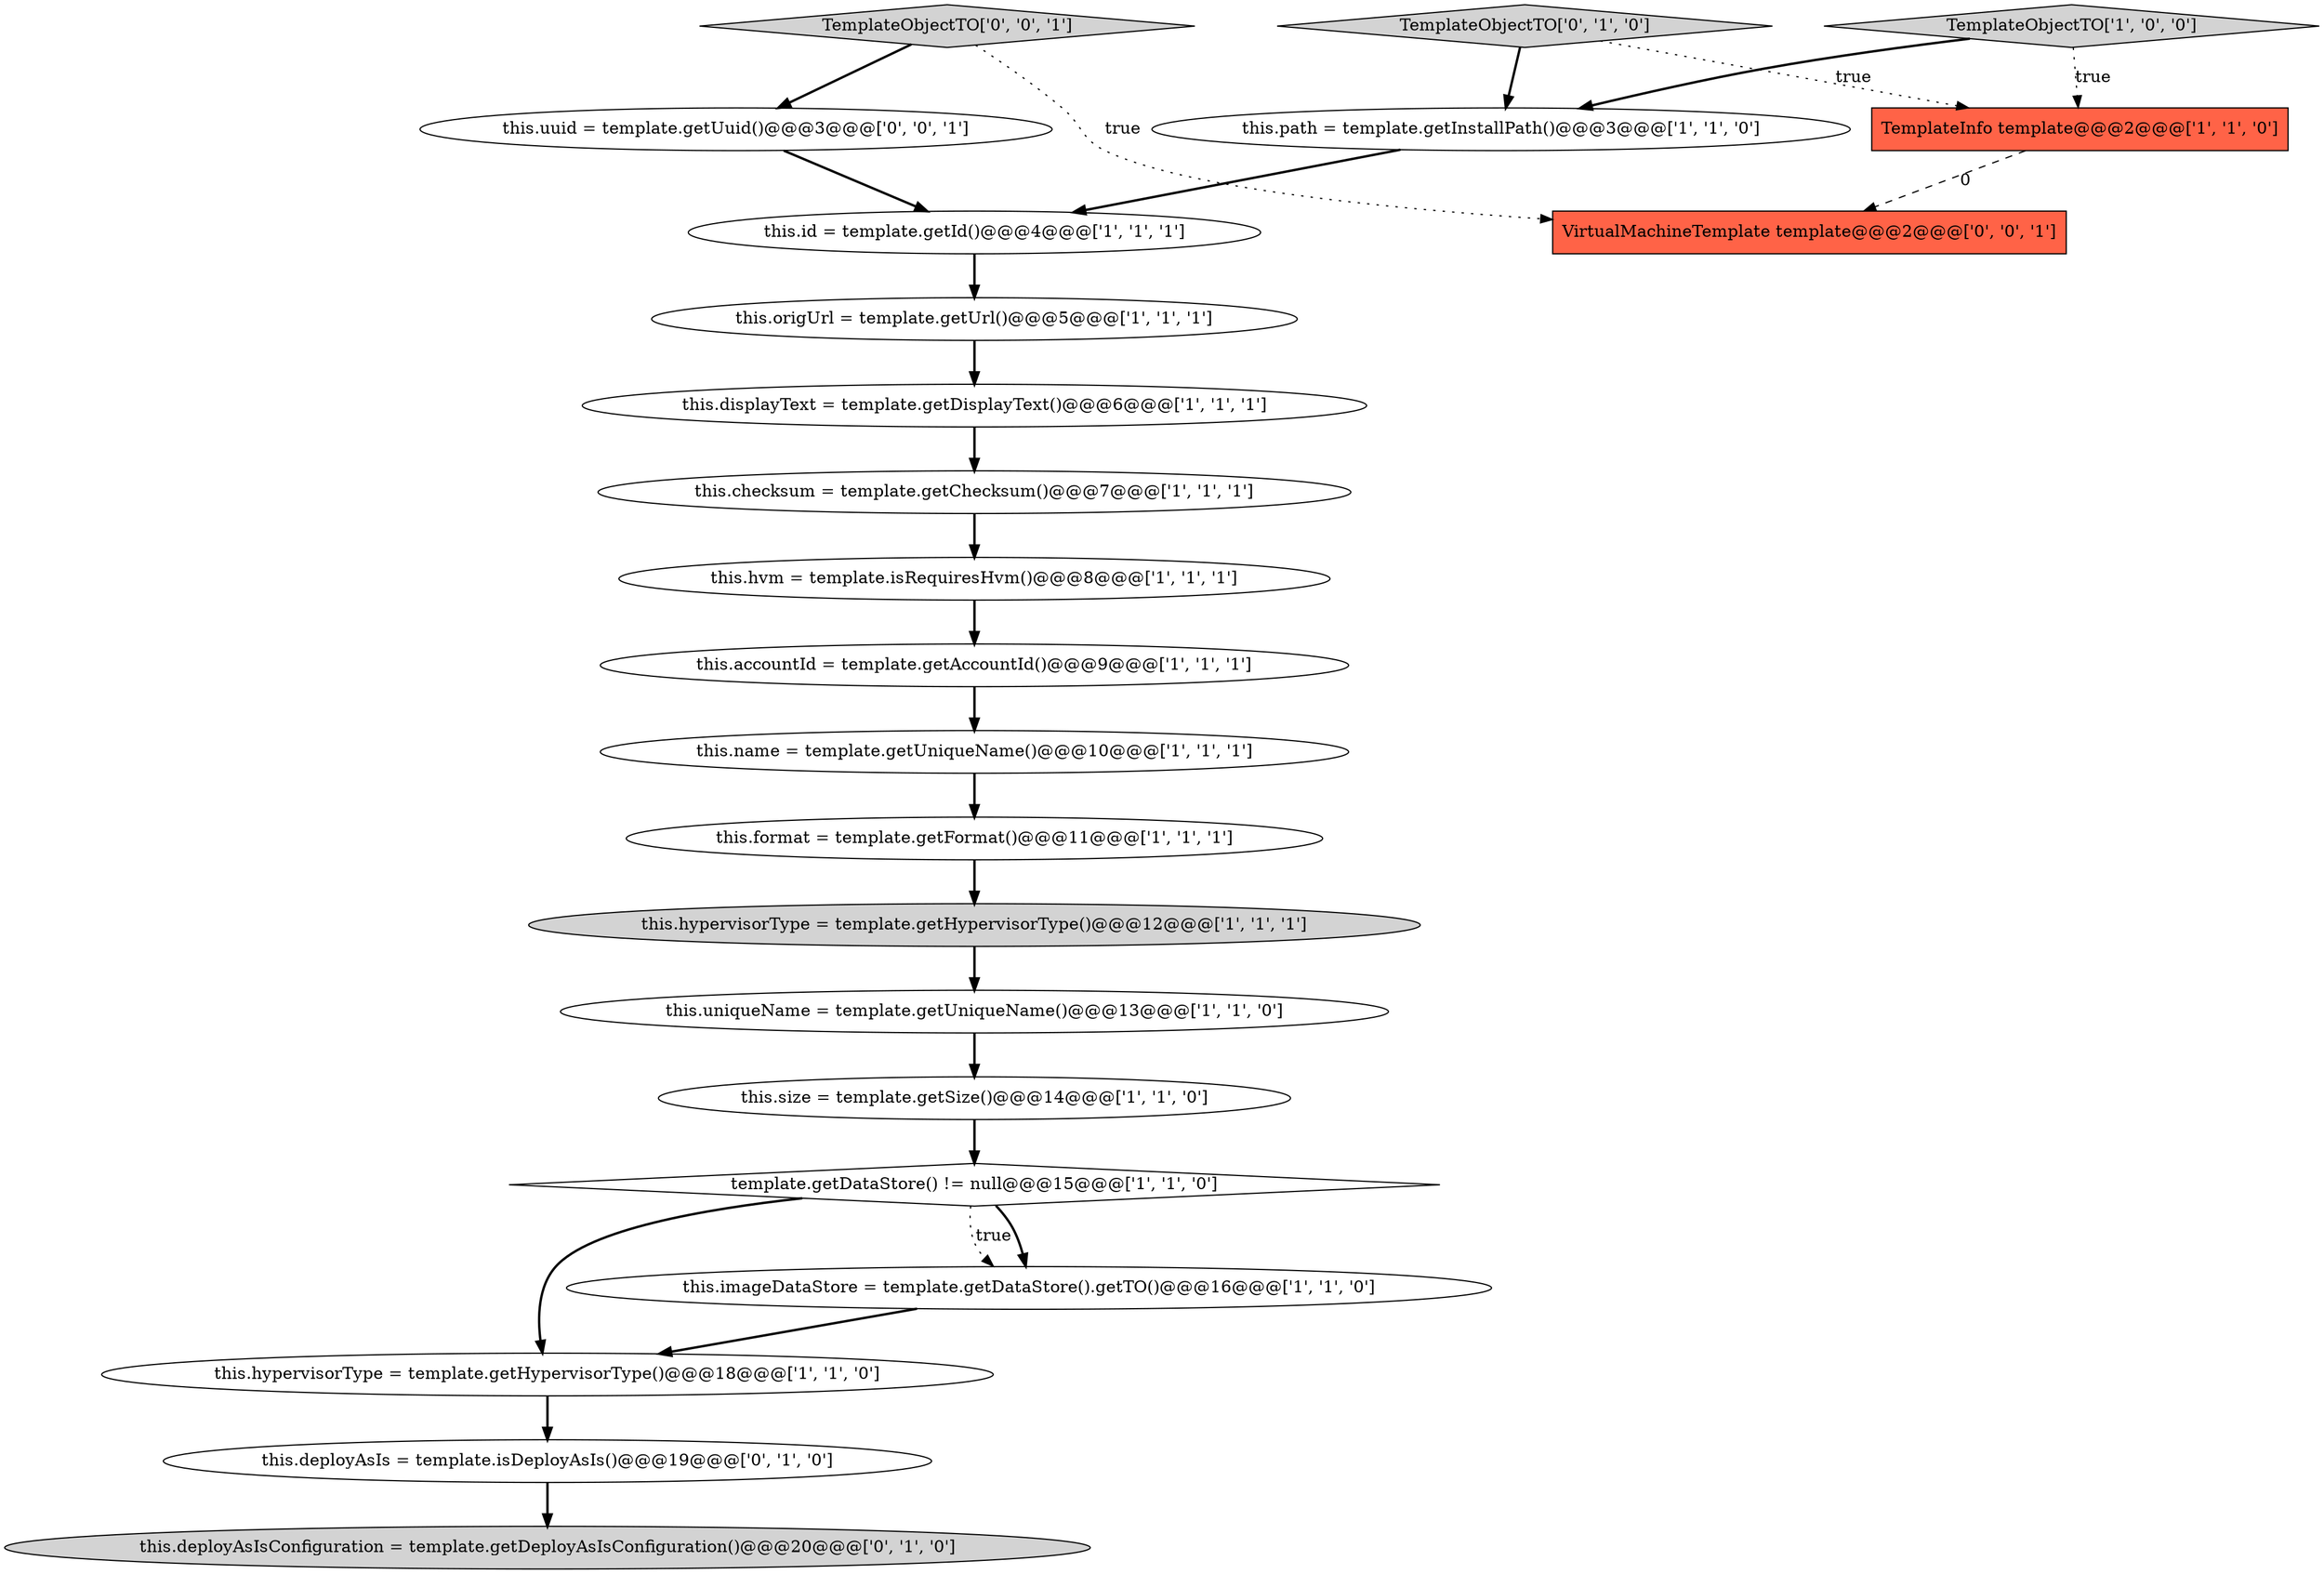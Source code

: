 digraph {
17 [style = filled, label = "TemplateObjectTO['0', '1', '0']", fillcolor = lightgray, shape = diamond image = "AAA0AAABBB2BBB"];
10 [style = filled, label = "this.displayText = template.getDisplayText()@@@6@@@['1', '1', '1']", fillcolor = white, shape = ellipse image = "AAA0AAABBB1BBB"];
16 [style = filled, label = "this.id = template.getId()@@@4@@@['1', '1', '1']", fillcolor = white, shape = ellipse image = "AAA0AAABBB1BBB"];
19 [style = filled, label = "this.deployAsIsConfiguration = template.getDeployAsIsConfiguration()@@@20@@@['0', '1', '0']", fillcolor = lightgray, shape = ellipse image = "AAA1AAABBB2BBB"];
5 [style = filled, label = "this.hypervisorType = template.getHypervisorType()@@@18@@@['1', '1', '0']", fillcolor = white, shape = ellipse image = "AAA0AAABBB1BBB"];
2 [style = filled, label = "template.getDataStore() != null@@@15@@@['1', '1', '0']", fillcolor = white, shape = diamond image = "AAA0AAABBB1BBB"];
3 [style = filled, label = "this.hvm = template.isRequiresHvm()@@@8@@@['1', '1', '1']", fillcolor = white, shape = ellipse image = "AAA0AAABBB1BBB"];
15 [style = filled, label = "this.uniqueName = template.getUniqueName()@@@13@@@['1', '1', '0']", fillcolor = white, shape = ellipse image = "AAA0AAABBB1BBB"];
4 [style = filled, label = "this.origUrl = template.getUrl()@@@5@@@['1', '1', '1']", fillcolor = white, shape = ellipse image = "AAA0AAABBB1BBB"];
9 [style = filled, label = "this.hypervisorType = template.getHypervisorType()@@@12@@@['1', '1', '1']", fillcolor = lightgray, shape = ellipse image = "AAA0AAABBB1BBB"];
1 [style = filled, label = "this.accountId = template.getAccountId()@@@9@@@['1', '1', '1']", fillcolor = white, shape = ellipse image = "AAA0AAABBB1BBB"];
0 [style = filled, label = "this.path = template.getInstallPath()@@@3@@@['1', '1', '0']", fillcolor = white, shape = ellipse image = "AAA0AAABBB1BBB"];
8 [style = filled, label = "this.imageDataStore = template.getDataStore().getTO()@@@16@@@['1', '1', '0']", fillcolor = white, shape = ellipse image = "AAA0AAABBB1BBB"];
13 [style = filled, label = "this.format = template.getFormat()@@@11@@@['1', '1', '1']", fillcolor = white, shape = ellipse image = "AAA0AAABBB1BBB"];
22 [style = filled, label = "this.uuid = template.getUuid()@@@3@@@['0', '0', '1']", fillcolor = white, shape = ellipse image = "AAA0AAABBB3BBB"];
14 [style = filled, label = "TemplateInfo template@@@2@@@['1', '1', '0']", fillcolor = tomato, shape = box image = "AAA0AAABBB1BBB"];
18 [style = filled, label = "this.deployAsIs = template.isDeployAsIs()@@@19@@@['0', '1', '0']", fillcolor = white, shape = ellipse image = "AAA1AAABBB2BBB"];
6 [style = filled, label = "this.name = template.getUniqueName()@@@10@@@['1', '1', '1']", fillcolor = white, shape = ellipse image = "AAA0AAABBB1BBB"];
12 [style = filled, label = "TemplateObjectTO['1', '0', '0']", fillcolor = lightgray, shape = diamond image = "AAA0AAABBB1BBB"];
20 [style = filled, label = "TemplateObjectTO['0', '0', '1']", fillcolor = lightgray, shape = diamond image = "AAA0AAABBB3BBB"];
21 [style = filled, label = "VirtualMachineTemplate template@@@2@@@['0', '0', '1']", fillcolor = tomato, shape = box image = "AAA0AAABBB3BBB"];
7 [style = filled, label = "this.size = template.getSize()@@@14@@@['1', '1', '0']", fillcolor = white, shape = ellipse image = "AAA0AAABBB1BBB"];
11 [style = filled, label = "this.checksum = template.getChecksum()@@@7@@@['1', '1', '1']", fillcolor = white, shape = ellipse image = "AAA0AAABBB1BBB"];
12->0 [style = bold, label=""];
11->3 [style = bold, label=""];
17->14 [style = dotted, label="true"];
8->5 [style = bold, label=""];
16->4 [style = bold, label=""];
20->21 [style = dotted, label="true"];
2->8 [style = dotted, label="true"];
2->5 [style = bold, label=""];
22->16 [style = bold, label=""];
20->22 [style = bold, label=""];
9->15 [style = bold, label=""];
6->13 [style = bold, label=""];
10->11 [style = bold, label=""];
15->7 [style = bold, label=""];
1->6 [style = bold, label=""];
3->1 [style = bold, label=""];
2->8 [style = bold, label=""];
0->16 [style = bold, label=""];
18->19 [style = bold, label=""];
14->21 [style = dashed, label="0"];
12->14 [style = dotted, label="true"];
5->18 [style = bold, label=""];
4->10 [style = bold, label=""];
13->9 [style = bold, label=""];
17->0 [style = bold, label=""];
7->2 [style = bold, label=""];
}
